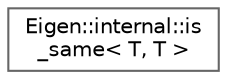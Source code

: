 digraph "Graphical Class Hierarchy"
{
 // LATEX_PDF_SIZE
  bgcolor="transparent";
  edge [fontname=Helvetica,fontsize=10,labelfontname=Helvetica,labelfontsize=10];
  node [fontname=Helvetica,fontsize=10,shape=box,height=0.2,width=0.4];
  rankdir="LR";
  Node0 [id="Node000000",label="Eigen::internal::is\l_same\< T, T \>",height=0.2,width=0.4,color="grey40", fillcolor="white", style="filled",URL="$structEigen_1_1internal_1_1is__same_3_01T_00_01T_01_4.html",tooltip=" "];
}

